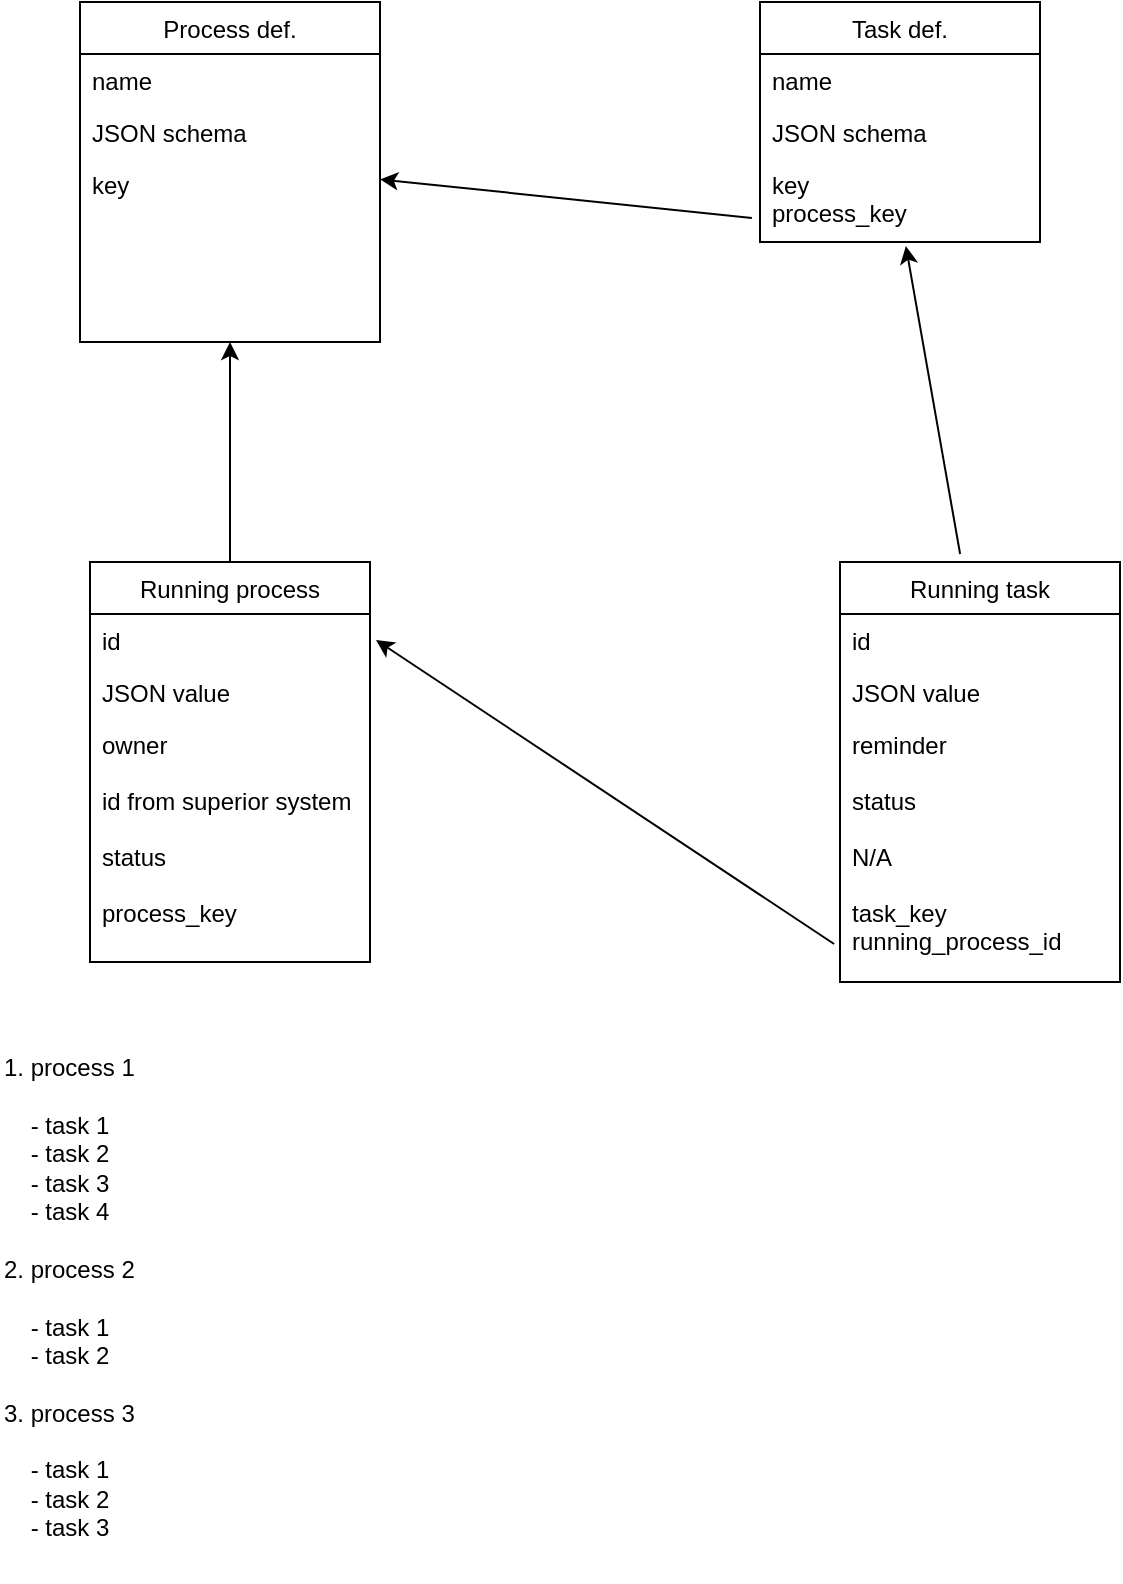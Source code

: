 <mxfile version="14.7.7" type="github"><diagram id="gxljRSfWeQpjd2Y7N-41" name="Page-1"><mxGraphModel dx="1422" dy="727" grid="1" gridSize="10" guides="1" tooltips="1" connect="1" arrows="1" fold="1" page="1" pageScale="1" pageWidth="827" pageHeight="1169" math="0" shadow="0"><root><mxCell id="0"/><mxCell id="1" parent="0"/><mxCell id="LwX-Ukq75QQklKEzY-Xo-2" value="Process def." style="swimlane;fontStyle=0;childLayout=stackLayout;horizontal=1;startSize=26;horizontalStack=0;resizeParent=1;resizeParentMax=0;resizeLast=0;collapsible=1;marginBottom=0;" vertex="1" parent="1"><mxGeometry x="100" y="40" width="150" height="170" as="geometry"><mxRectangle x="100" y="80" width="80" height="26" as="alternateBounds"/></mxGeometry></mxCell><mxCell id="LwX-Ukq75QQklKEzY-Xo-3" value="name" style="text;strokeColor=none;fillColor=none;align=left;verticalAlign=top;spacingLeft=4;spacingRight=4;overflow=hidden;rotatable=0;points=[[0,0.5],[1,0.5]];portConstraint=eastwest;" vertex="1" parent="LwX-Ukq75QQklKEzY-Xo-2"><mxGeometry y="26" width="150" height="26" as="geometry"/></mxCell><mxCell id="LwX-Ukq75QQklKEzY-Xo-4" value="JSON schema" style="text;strokeColor=none;fillColor=none;align=left;verticalAlign=top;spacingLeft=4;spacingRight=4;overflow=hidden;rotatable=0;points=[[0,0.5],[1,0.5]];portConstraint=eastwest;" vertex="1" parent="LwX-Ukq75QQklKEzY-Xo-2"><mxGeometry y="52" width="150" height="26" as="geometry"/></mxCell><mxCell id="LwX-Ukq75QQklKEzY-Xo-5" value="key" style="text;strokeColor=none;fillColor=none;align=left;verticalAlign=top;spacingLeft=4;spacingRight=4;overflow=hidden;rotatable=0;points=[[0,0.5],[1,0.5]];portConstraint=eastwest;" vertex="1" parent="LwX-Ukq75QQklKEzY-Xo-2"><mxGeometry y="78" width="150" height="92" as="geometry"/></mxCell><mxCell id="LwX-Ukq75QQklKEzY-Xo-7" value="Task def." style="swimlane;fontStyle=0;childLayout=stackLayout;horizontal=1;startSize=26;horizontalStack=0;resizeParent=1;resizeParentMax=0;resizeLast=0;collapsible=1;marginBottom=0;" vertex="1" parent="1"><mxGeometry x="440" y="40" width="140" height="120" as="geometry"/></mxCell><mxCell id="LwX-Ukq75QQklKEzY-Xo-8" value="name" style="text;strokeColor=none;fillColor=none;align=left;verticalAlign=top;spacingLeft=4;spacingRight=4;overflow=hidden;rotatable=0;points=[[0,0.5],[1,0.5]];portConstraint=eastwest;" vertex="1" parent="LwX-Ukq75QQklKEzY-Xo-7"><mxGeometry y="26" width="140" height="26" as="geometry"/></mxCell><mxCell id="LwX-Ukq75QQklKEzY-Xo-9" value="JSON schema" style="text;strokeColor=none;fillColor=none;align=left;verticalAlign=top;spacingLeft=4;spacingRight=4;overflow=hidden;rotatable=0;points=[[0,0.5],[1,0.5]];portConstraint=eastwest;" vertex="1" parent="LwX-Ukq75QQklKEzY-Xo-7"><mxGeometry y="52" width="140" height="26" as="geometry"/></mxCell><mxCell id="LwX-Ukq75QQklKEzY-Xo-10" value="key&#xA;process_key&#xA;" style="text;strokeColor=none;fillColor=none;align=left;verticalAlign=top;spacingLeft=4;spacingRight=4;overflow=hidden;rotatable=0;points=[[0,0.5],[1,0.5]];portConstraint=eastwest;" vertex="1" parent="LwX-Ukq75QQklKEzY-Xo-7"><mxGeometry y="78" width="140" height="42" as="geometry"/></mxCell><mxCell id="LwX-Ukq75QQklKEzY-Xo-12" value="&lt;div&gt;1. process 1&lt;/div&gt;&lt;div&gt;&lt;br&gt;&lt;/div&gt;&lt;div&gt;&amp;nbsp;&amp;nbsp;&amp;nbsp; - task 1&lt;/div&gt;&lt;div&gt;&amp;nbsp;&amp;nbsp;&amp;nbsp; - task 2&lt;/div&gt;&lt;div&gt;&amp;nbsp;&amp;nbsp;&amp;nbsp; - task 3&lt;/div&gt;&lt;div&gt;&amp;nbsp;&amp;nbsp;&amp;nbsp; - task 4&lt;/div&gt;&lt;div&gt;&lt;br&gt;&lt;/div&gt;&lt;div&gt;2. process 2&lt;/div&gt;&lt;div&gt;&lt;br&gt;&lt;/div&gt;&lt;div&gt;&amp;nbsp;&amp;nbsp;&amp;nbsp; - task 1&lt;/div&gt;&lt;div&gt;&amp;nbsp;&amp;nbsp;&amp;nbsp; - task 2&lt;/div&gt;&lt;div&gt;&lt;br&gt;&lt;/div&gt;&lt;div&gt;3. process 3&lt;/div&gt;&lt;div&gt;&lt;br&gt;&lt;/div&gt;&lt;div&gt;&amp;nbsp;&amp;nbsp;&amp;nbsp; - task 1&lt;/div&gt;&lt;div&gt;&amp;nbsp;&amp;nbsp;&amp;nbsp; - task 2&lt;/div&gt;&lt;div&gt;&amp;nbsp;&amp;nbsp;&amp;nbsp; - task 3&lt;/div&gt;&lt;div&gt;&lt;br&gt;&lt;/div&gt;" style="text;html=1;strokeColor=none;fillColor=none;align=left;verticalAlign=middle;whiteSpace=wrap;rounded=0;" vertex="1" parent="1"><mxGeometry x="60" y="560" width="130" height="270" as="geometry"/></mxCell><mxCell id="LwX-Ukq75QQklKEzY-Xo-15" value="" style="endArrow=classic;html=1;entryX=1;entryY=0.116;entryDx=0;entryDy=0;entryPerimeter=0;exitX=-0.029;exitY=0.714;exitDx=0;exitDy=0;exitPerimeter=0;" edge="1" parent="1" source="LwX-Ukq75QQklKEzY-Xo-10" target="LwX-Ukq75QQklKEzY-Xo-5"><mxGeometry width="50" height="50" relative="1" as="geometry"><mxPoint x="442" y="55" as="sourcePoint"/><mxPoint x="260" y="130" as="targetPoint"/></mxGeometry></mxCell><mxCell id="LwX-Ukq75QQklKEzY-Xo-49" style="edgeStyle=orthogonalEdgeStyle;rounded=0;orthogonalLoop=1;jettySize=auto;html=1;entryX=0.5;entryY=1;entryDx=0;entryDy=0;" edge="1" parent="1" source="LwX-Ukq75QQklKEzY-Xo-39" target="LwX-Ukq75QQklKEzY-Xo-2"><mxGeometry relative="1" as="geometry"/></mxCell><mxCell id="LwX-Ukq75QQklKEzY-Xo-39" value="Running process" style="swimlane;fontStyle=0;childLayout=stackLayout;horizontal=1;startSize=26;horizontalStack=0;resizeParent=1;resizeParentMax=0;resizeLast=0;collapsible=1;marginBottom=0;align=center;verticalAlign=top;" vertex="1" parent="1"><mxGeometry x="105" y="320" width="140" height="200" as="geometry"/></mxCell><mxCell id="LwX-Ukq75QQklKEzY-Xo-40" value="id" style="text;strokeColor=none;fillColor=none;align=left;verticalAlign=top;spacingLeft=4;spacingRight=4;overflow=hidden;rotatable=0;points=[[0,0.5],[1,0.5]];portConstraint=eastwest;" vertex="1" parent="LwX-Ukq75QQklKEzY-Xo-39"><mxGeometry y="26" width="140" height="26" as="geometry"/></mxCell><mxCell id="LwX-Ukq75QQklKEzY-Xo-41" value="JSON value" style="text;strokeColor=none;fillColor=none;align=left;verticalAlign=top;spacingLeft=4;spacingRight=4;overflow=hidden;rotatable=0;points=[[0,0.5],[1,0.5]];portConstraint=eastwest;" vertex="1" parent="LwX-Ukq75QQklKEzY-Xo-39"><mxGeometry y="52" width="140" height="26" as="geometry"/></mxCell><mxCell id="LwX-Ukq75QQklKEzY-Xo-42" value="owner&#xA;&#xA;id from superior system&#xA;&#xA;status&#xA;&#xA;process_key&#xA;&#xA;" style="text;strokeColor=none;fillColor=none;align=left;verticalAlign=top;spacingLeft=4;spacingRight=4;overflow=hidden;rotatable=0;points=[[0,0.5],[1,0.5]];portConstraint=eastwest;" vertex="1" parent="LwX-Ukq75QQklKEzY-Xo-39"><mxGeometry y="78" width="140" height="122" as="geometry"/></mxCell><mxCell id="LwX-Ukq75QQklKEzY-Xo-43" value="Running task" style="swimlane;fontStyle=0;childLayout=stackLayout;horizontal=1;startSize=26;horizontalStack=0;resizeParent=1;resizeParentMax=0;resizeLast=0;collapsible=1;marginBottom=0;align=center;verticalAlign=top;" vertex="1" parent="1"><mxGeometry x="480" y="320" width="140" height="210" as="geometry"/></mxCell><mxCell id="LwX-Ukq75QQklKEzY-Xo-44" value="id" style="text;strokeColor=none;fillColor=none;align=left;verticalAlign=top;spacingLeft=4;spacingRight=4;overflow=hidden;rotatable=0;points=[[0,0.5],[1,0.5]];portConstraint=eastwest;" vertex="1" parent="LwX-Ukq75QQklKEzY-Xo-43"><mxGeometry y="26" width="140" height="26" as="geometry"/></mxCell><mxCell id="LwX-Ukq75QQklKEzY-Xo-45" value="JSON value" style="text;strokeColor=none;fillColor=none;align=left;verticalAlign=top;spacingLeft=4;spacingRight=4;overflow=hidden;rotatable=0;points=[[0,0.5],[1,0.5]];portConstraint=eastwest;" vertex="1" parent="LwX-Ukq75QQklKEzY-Xo-43"><mxGeometry y="52" width="140" height="26" as="geometry"/></mxCell><mxCell id="LwX-Ukq75QQklKEzY-Xo-46" value="reminder&#xA;&#xA;status&#xA;&#xA;N/A&#xA;&#xA;task_key&#xA;running_process_id&#xA;&#xA;&#xA;" style="text;strokeColor=none;fillColor=none;align=left;verticalAlign=top;spacingLeft=4;spacingRight=4;overflow=hidden;rotatable=0;points=[[0,0.5],[1,0.5]];portConstraint=eastwest;" vertex="1" parent="LwX-Ukq75QQklKEzY-Xo-43"><mxGeometry y="78" width="140" height="132" as="geometry"/></mxCell><mxCell id="LwX-Ukq75QQklKEzY-Xo-47" value="" style="endArrow=classic;html=1;exitX=-0.021;exitY=0.856;exitDx=0;exitDy=0;exitPerimeter=0;" edge="1" parent="1" source="LwX-Ukq75QQklKEzY-Xo-46"><mxGeometry width="50" height="50" relative="1" as="geometry"><mxPoint x="360" y="400" as="sourcePoint"/><mxPoint x="248" y="359" as="targetPoint"/></mxGeometry></mxCell><mxCell id="LwX-Ukq75QQklKEzY-Xo-48" value="" style="endArrow=classic;html=1;entryX=0.521;entryY=1.048;entryDx=0;entryDy=0;entryPerimeter=0;exitX=0.429;exitY=-0.019;exitDx=0;exitDy=0;exitPerimeter=0;" edge="1" parent="1" source="LwX-Ukq75QQklKEzY-Xo-43" target="LwX-Ukq75QQklKEzY-Xo-10"><mxGeometry width="50" height="50" relative="1" as="geometry"><mxPoint x="360" y="400" as="sourcePoint"/><mxPoint x="410" y="350" as="targetPoint"/></mxGeometry></mxCell></root></mxGraphModel></diagram></mxfile>